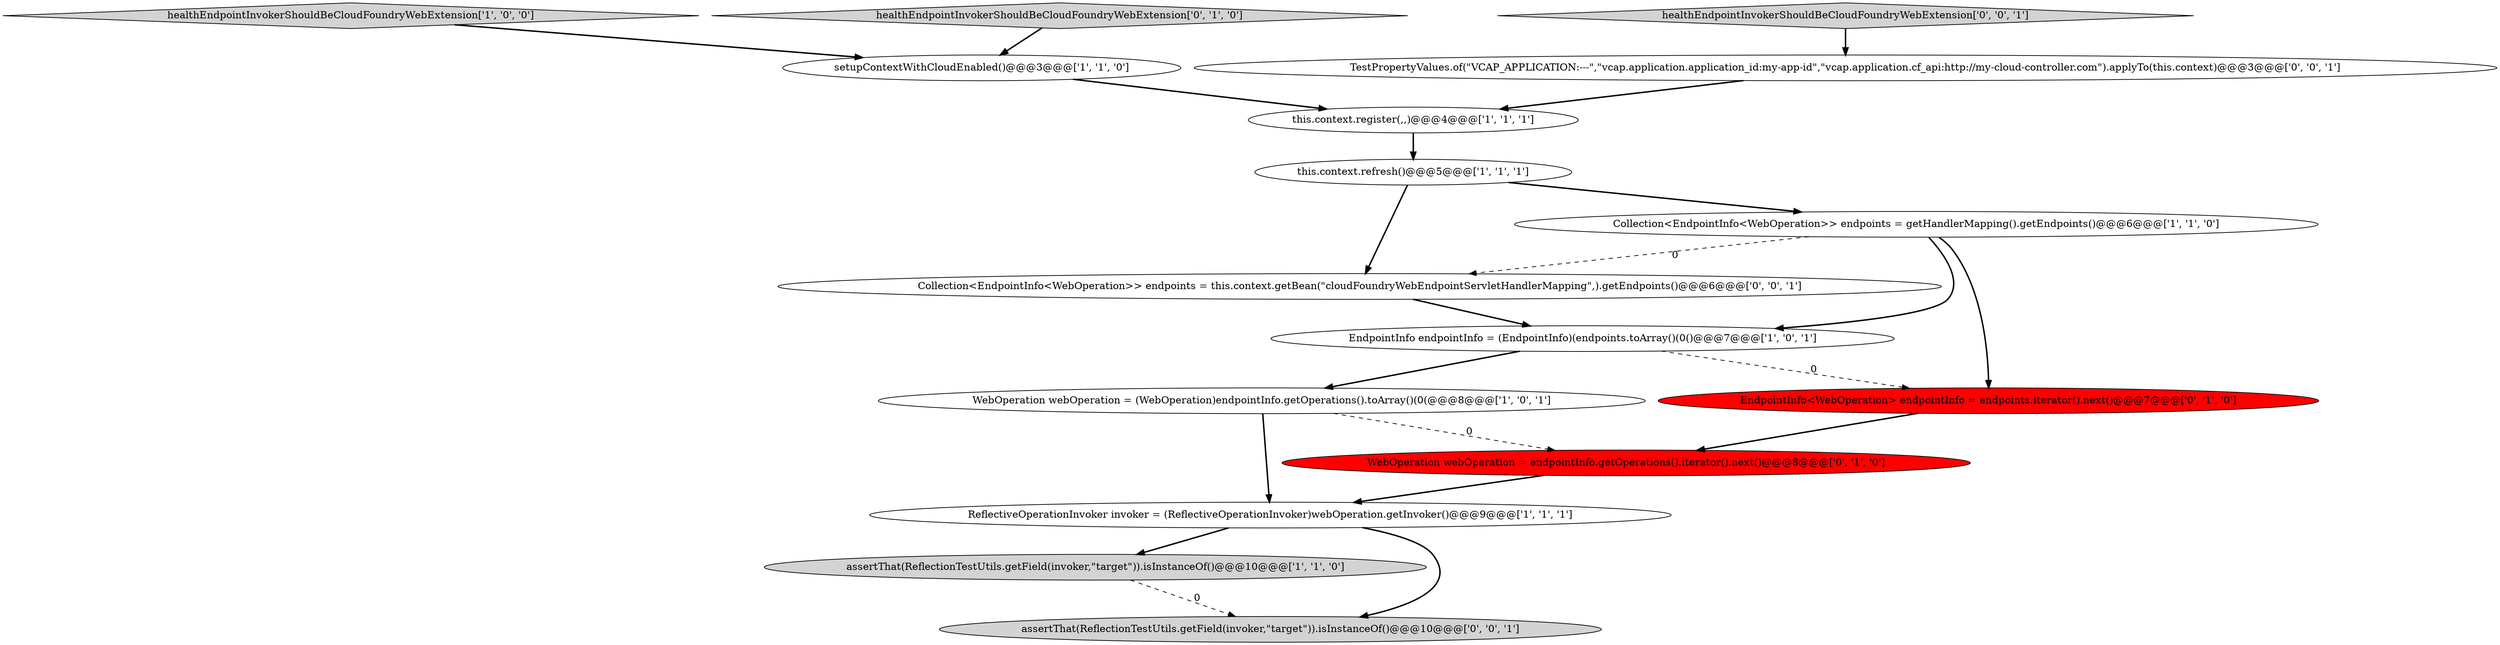 digraph {
5 [style = filled, label = "assertThat(ReflectionTestUtils.getField(invoker,\"target\")).isInstanceOf()@@@10@@@['1', '1', '0']", fillcolor = lightgray, shape = ellipse image = "AAA0AAABBB1BBB"];
1 [style = filled, label = "EndpointInfo endpointInfo = (EndpointInfo)(endpoints.toArray()(0()@@@7@@@['1', '0', '1']", fillcolor = white, shape = ellipse image = "AAA0AAABBB1BBB"];
15 [style = filled, label = "assertThat(ReflectionTestUtils.getField(invoker,\"target\")).isInstanceOf()@@@10@@@['0', '0', '1']", fillcolor = lightgray, shape = ellipse image = "AAA0AAABBB3BBB"];
3 [style = filled, label = "healthEndpointInvokerShouldBeCloudFoundryWebExtension['1', '0', '0']", fillcolor = lightgray, shape = diamond image = "AAA0AAABBB1BBB"];
4 [style = filled, label = "this.context.register(,,)@@@4@@@['1', '1', '1']", fillcolor = white, shape = ellipse image = "AAA0AAABBB1BBB"];
0 [style = filled, label = "setupContextWithCloudEnabled()@@@3@@@['1', '1', '0']", fillcolor = white, shape = ellipse image = "AAA0AAABBB1BBB"];
6 [style = filled, label = "this.context.refresh()@@@5@@@['1', '1', '1']", fillcolor = white, shape = ellipse image = "AAA0AAABBB1BBB"];
9 [style = filled, label = "healthEndpointInvokerShouldBeCloudFoundryWebExtension['0', '1', '0']", fillcolor = lightgray, shape = diamond image = "AAA0AAABBB2BBB"];
11 [style = filled, label = "EndpointInfo<WebOperation> endpointInfo = endpoints.iterator().next()@@@7@@@['0', '1', '0']", fillcolor = red, shape = ellipse image = "AAA1AAABBB2BBB"];
7 [style = filled, label = "WebOperation webOperation = (WebOperation)endpointInfo.getOperations().toArray()(0(@@@8@@@['1', '0', '1']", fillcolor = white, shape = ellipse image = "AAA0AAABBB1BBB"];
10 [style = filled, label = "WebOperation webOperation = endpointInfo.getOperations().iterator().next()@@@8@@@['0', '1', '0']", fillcolor = red, shape = ellipse image = "AAA1AAABBB2BBB"];
12 [style = filled, label = "healthEndpointInvokerShouldBeCloudFoundryWebExtension['0', '0', '1']", fillcolor = lightgray, shape = diamond image = "AAA0AAABBB3BBB"];
13 [style = filled, label = "TestPropertyValues.of(\"VCAP_APPLICATION:---\",\"vcap.application.application_id:my-app-id\",\"vcap.application.cf_api:http://my-cloud-controller.com\").applyTo(this.context)@@@3@@@['0', '0', '1']", fillcolor = white, shape = ellipse image = "AAA0AAABBB3BBB"];
14 [style = filled, label = "Collection<EndpointInfo<WebOperation>> endpoints = this.context.getBean(\"cloudFoundryWebEndpointServletHandlerMapping\",).getEndpoints()@@@6@@@['0', '0', '1']", fillcolor = white, shape = ellipse image = "AAA0AAABBB3BBB"];
8 [style = filled, label = "Collection<EndpointInfo<WebOperation>> endpoints = getHandlerMapping().getEndpoints()@@@6@@@['1', '1', '0']", fillcolor = white, shape = ellipse image = "AAA0AAABBB1BBB"];
2 [style = filled, label = "ReflectiveOperationInvoker invoker = (ReflectiveOperationInvoker)webOperation.getInvoker()@@@9@@@['1', '1', '1']", fillcolor = white, shape = ellipse image = "AAA0AAABBB1BBB"];
9->0 [style = bold, label=""];
4->6 [style = bold, label=""];
8->14 [style = dashed, label="0"];
1->7 [style = bold, label=""];
3->0 [style = bold, label=""];
14->1 [style = bold, label=""];
6->14 [style = bold, label=""];
8->1 [style = bold, label=""];
12->13 [style = bold, label=""];
0->4 [style = bold, label=""];
11->10 [style = bold, label=""];
7->2 [style = bold, label=""];
1->11 [style = dashed, label="0"];
2->15 [style = bold, label=""];
6->8 [style = bold, label=""];
7->10 [style = dashed, label="0"];
10->2 [style = bold, label=""];
5->15 [style = dashed, label="0"];
8->11 [style = bold, label=""];
2->5 [style = bold, label=""];
13->4 [style = bold, label=""];
}
